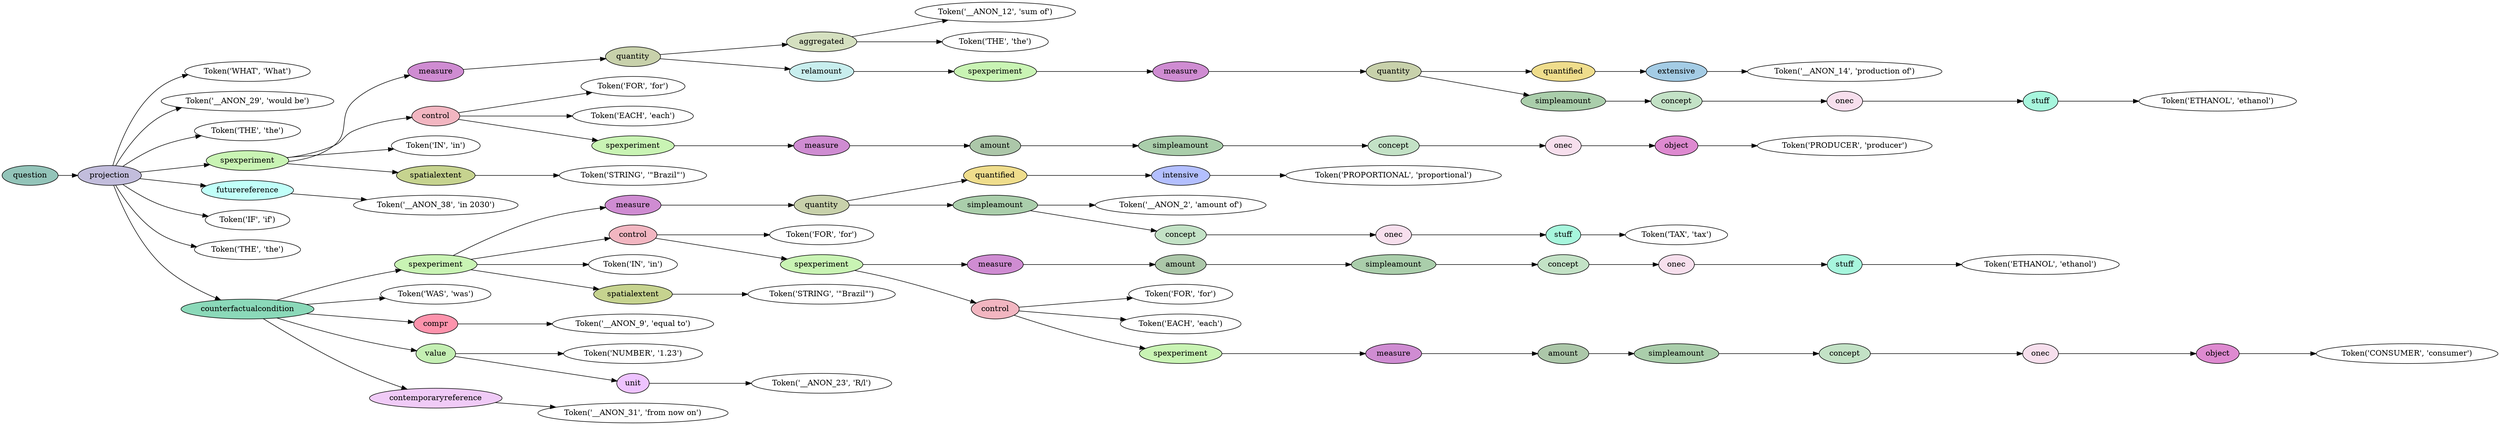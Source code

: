 digraph G {
rankdir=LR;
0 [label="Token('WHAT', 'What')"];
1 [label="Token('__ANON_29', 'would be')"];
2 [label="Token('THE', 'the')"];
3 [label="Token('__ANON_12', 'sum of')"];
4 [label="Token('THE', 'the')"];
5 [fillcolor="#d5e0c0", label=aggregated, style=filled];
5 -> 3;
5 -> 4;
6 [label="Token('__ANON_14', 'production of')"];
7 [fillcolor="#a4cce5", label=extensive, style=filled];
7 -> 6;
8 [fillcolor="#efdd8c", label=quantified, style=filled];
8 -> 7;
9 [label="Token('ETHANOL', 'ethanol')"];
10 [fillcolor="#a7f6dd", label=stuff, style=filled];
10 -> 9;
11 [fillcolor="#f7dfed", label=onec, style=filled];
11 -> 10;
12 [fillcolor="#c3e2c6", label=concept, style=filled];
12 -> 11;
13 [fillcolor="#aaceab", label=simpleamount, style=filled];
13 -> 12;
14 [fillcolor="#c8d1ab", label=quantity, style=filled];
14 -> 8;
14 -> 13;
15 [fillcolor="#cf8cd2", label=measure, style=filled];
15 -> 14;
16 [fillcolor="#c9f4b4", label=spexperiment, style=filled];
16 -> 15;
17 [fillcolor="#c8eeee", label=relamount, style=filled];
17 -> 16;
18 [fillcolor="#c8d1ab", label=quantity, style=filled];
18 -> 5;
18 -> 17;
19 [fillcolor="#cf8cd2", label=measure, style=filled];
19 -> 18;
20 [label="Token('FOR', 'for')"];
21 [label="Token('EACH', 'each')"];
22 [label="Token('PRODUCER', 'producer')"];
23 [fillcolor="#de8ad0", label=object, style=filled];
23 -> 22;
24 [fillcolor="#f7dfed", label=onec, style=filled];
24 -> 23;
25 [fillcolor="#c3e2c6", label=concept, style=filled];
25 -> 24;
26 [fillcolor="#aaceab", label=simpleamount, style=filled];
26 -> 25;
27 [fillcolor="#acc7a9", label=amount, style=filled];
27 -> 26;
28 [fillcolor="#cf8cd2", label=measure, style=filled];
28 -> 27;
29 [fillcolor="#c9f4b4", label=spexperiment, style=filled];
29 -> 28;
30 [fillcolor="#f2b6c1", label=control, style=filled];
30 -> 20;
30 -> 21;
30 -> 29;
31 [label="Token('IN', 'in')"];
32 [label="Token('STRING', '\"Brazil\"')"];
33 [fillcolor="#c6d38f", label=spatialextent, style=filled];
33 -> 32;
34 [fillcolor="#c9f4b4", label=spexperiment, style=filled];
34 -> 19;
34 -> 30;
34 -> 31;
34 -> 33;
35 [label="Token('__ANON_38', 'in 2030')"];
36 [fillcolor="#c1fff9", label=futurereference, style=filled];
36 -> 35;
37 [label="Token('IF', 'if')"];
38 [label="Token('THE', 'the')"];
39 [label="Token('PROPORTIONAL', 'proportional')"];
40 [fillcolor="#b3bfff", label=intensive, style=filled];
40 -> 39;
41 [fillcolor="#efdd8c", label=quantified, style=filled];
41 -> 40;
42 [label="Token('__ANON_2', 'amount of')"];
43 [label="Token('TAX', 'tax')"];
44 [fillcolor="#a7f6dd", label=stuff, style=filled];
44 -> 43;
45 [fillcolor="#f7dfed", label=onec, style=filled];
45 -> 44;
46 [fillcolor="#c3e2c6", label=concept, style=filled];
46 -> 45;
47 [fillcolor="#aaceab", label=simpleamount, style=filled];
47 -> 42;
47 -> 46;
48 [fillcolor="#c8d1ab", label=quantity, style=filled];
48 -> 41;
48 -> 47;
49 [fillcolor="#cf8cd2", label=measure, style=filled];
49 -> 48;
50 [label="Token('FOR', 'for')"];
51 [label="Token('ETHANOL', 'ethanol')"];
52 [fillcolor="#a7f6dd", label=stuff, style=filled];
52 -> 51;
53 [fillcolor="#f7dfed", label=onec, style=filled];
53 -> 52;
54 [fillcolor="#c3e2c6", label=concept, style=filled];
54 -> 53;
55 [fillcolor="#aaceab", label=simpleamount, style=filled];
55 -> 54;
56 [fillcolor="#acc7a9", label=amount, style=filled];
56 -> 55;
57 [fillcolor="#cf8cd2", label=measure, style=filled];
57 -> 56;
58 [label="Token('FOR', 'for')"];
59 [label="Token('EACH', 'each')"];
60 [label="Token('CONSUMER', 'consumer')"];
61 [fillcolor="#de8ad0", label=object, style=filled];
61 -> 60;
62 [fillcolor="#f7dfed", label=onec, style=filled];
62 -> 61;
63 [fillcolor="#c3e2c6", label=concept, style=filled];
63 -> 62;
64 [fillcolor="#aaceab", label=simpleamount, style=filled];
64 -> 63;
65 [fillcolor="#acc7a9", label=amount, style=filled];
65 -> 64;
66 [fillcolor="#cf8cd2", label=measure, style=filled];
66 -> 65;
67 [fillcolor="#c9f4b4", label=spexperiment, style=filled];
67 -> 66;
68 [fillcolor="#f2b6c1", label=control, style=filled];
68 -> 58;
68 -> 59;
68 -> 67;
69 [fillcolor="#c9f4b4", label=spexperiment, style=filled];
69 -> 57;
69 -> 68;
70 [fillcolor="#f2b6c1", label=control, style=filled];
70 -> 50;
70 -> 69;
71 [label="Token('IN', 'in')"];
72 [label="Token('STRING', '\"Brazil\"')"];
73 [fillcolor="#c6d38f", label=spatialextent, style=filled];
73 -> 72;
74 [fillcolor="#c9f4b4", label=spexperiment, style=filled];
74 -> 49;
74 -> 70;
74 -> 71;
74 -> 73;
75 [label="Token('WAS', 'was')"];
76 [label="Token('__ANON_9', 'equal to')"];
77 [fillcolor="#fd93ac", label=compr, style=filled];
77 -> 76;
78 [label="Token('NUMBER', '1.23')"];
79 [label="Token('__ANON_23', 'R/l')"];
80 [fillcolor="#eec3ff", label=unit, style=filled];
80 -> 79;
81 [fillcolor="#c4efb3", label=value, style=filled];
81 -> 78;
81 -> 80;
82 [label="Token('__ANON_31', 'from now on')"];
83 [fillcolor="#f0cbf7", label=contemporaryreference, style=filled];
83 -> 82;
84 [fillcolor="#8bd9b9", label=counterfactualcondition, style=filled];
84 -> 74;
84 -> 75;
84 -> 77;
84 -> 81;
84 -> 83;
85 [fillcolor="#c2bddc", label=projection, style=filled];
85 -> 0;
85 -> 1;
85 -> 2;
85 -> 34;
85 -> 36;
85 -> 37;
85 -> 38;
85 -> 84;
86 [fillcolor="#93c4b9", label=question, style=filled];
86 -> 85;
}
